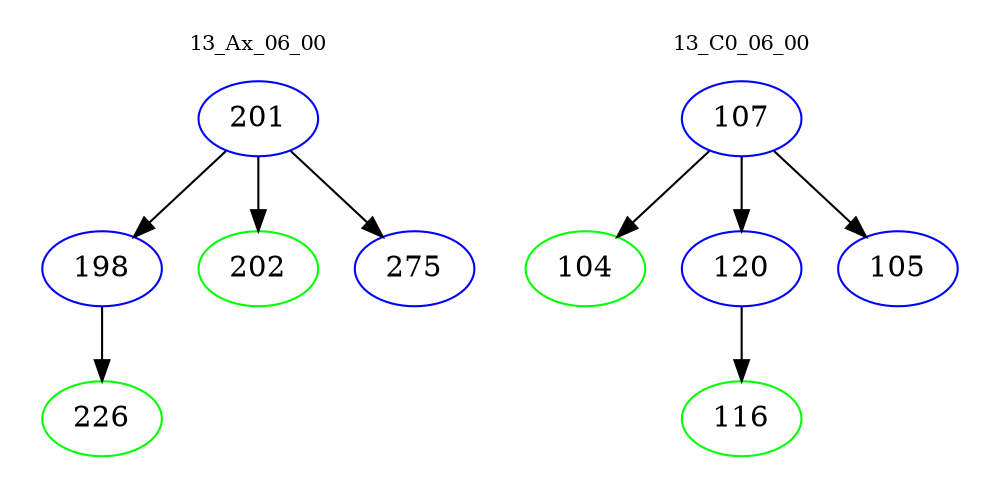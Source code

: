 digraph{
subgraph cluster_0 {
color = white
label = "13_Ax_06_00";
fontsize=10;
T0_201 [label="201", color="blue"]
T0_201 -> T0_198 [color="black"]
T0_198 [label="198", color="blue"]
T0_198 -> T0_226 [color="black"]
T0_226 [label="226", color="green"]
T0_201 -> T0_202 [color="black"]
T0_202 [label="202", color="green"]
T0_201 -> T0_275 [color="black"]
T0_275 [label="275", color="blue"]
}
subgraph cluster_1 {
color = white
label = "13_C0_06_00";
fontsize=10;
T1_107 [label="107", color="blue"]
T1_107 -> T1_104 [color="black"]
T1_104 [label="104", color="green"]
T1_107 -> T1_120 [color="black"]
T1_120 [label="120", color="blue"]
T1_120 -> T1_116 [color="black"]
T1_116 [label="116", color="green"]
T1_107 -> T1_105 [color="black"]
T1_105 [label="105", color="blue"]
}
}

